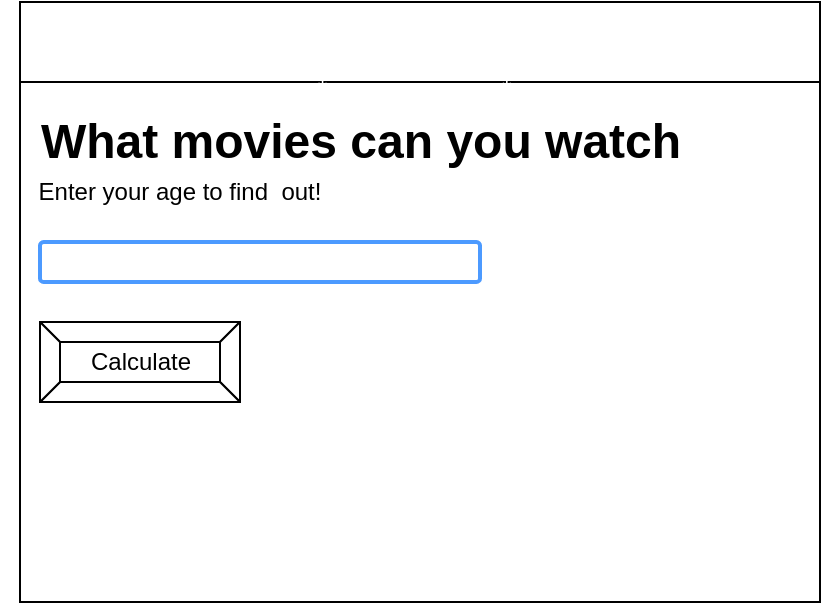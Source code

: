 <mxfile>
    <diagram id="pIaEtrtLPv3HG8r1JEND" name="Page-1">
        <mxGraphModel dx="520" dy="429" grid="1" gridSize="10" guides="1" tooltips="1" connect="1" arrows="1" fold="1" page="1" pageScale="1" pageWidth="850" pageHeight="1100" math="0" shadow="0">
            <root>
                <mxCell id="0"/>
                <mxCell id="1" parent="0"/>
                <mxCell id="2" value="" style="rounded=0;whiteSpace=wrap;html=1;" parent="1" vertex="1">
                    <mxGeometry x="80" y="80" width="400" height="300" as="geometry"/>
                </mxCell>
                <mxCell id="3" value="&lt;span style=&quot;color: rgb(255 , 255 , 255) ; font-family: &amp;#34;roboto&amp;#34; , &amp;#34;helvetica&amp;#34; , &amp;#34;arial&amp;#34; , sans-serif ; font-size: 20px ; letter-spacing: 0.4px&quot;&gt;‿︵‿︵‿︵ʚ˚̣̣̣͙ɞ・❉・ ʚ˚̣̣̣͙ɞ‿︵‿︵‿︵&lt;/span&gt;" style="rounded=0;whiteSpace=wrap;html=1;" parent="1" vertex="1">
                    <mxGeometry x="80" y="80" width="400" height="40" as="geometry"/>
                </mxCell>
                <mxCell id="6" value="Calculate" style="labelPosition=center;verticalLabelPosition=middle;align=center;html=1;shape=mxgraph.basic.button;dx=10;" parent="1" vertex="1">
                    <mxGeometry x="90" y="240" width="100" height="40" as="geometry"/>
                </mxCell>
                <mxCell id="7" value="Enter your age to find&amp;nbsp; out!" style="text;html=1;strokeColor=none;fillColor=none;align=center;verticalAlign=middle;whiteSpace=wrap;rounded=0;labelBackgroundColor=none;" vertex="1" parent="1">
                    <mxGeometry x="70" y="160" width="180" height="30" as="geometry"/>
                </mxCell>
                <mxCell id="9" value="What movies can you watch" style="text;strokeColor=none;fillColor=none;html=1;fontSize=24;fontStyle=1;verticalAlign=middle;align=center;labelBackgroundColor=none;" vertex="1" parent="1">
                    <mxGeometry x="200" y="130" width="100" height="40" as="geometry"/>
                </mxCell>
                <mxCell id="11" value="" style="rounded=1;arcSize=9;align=left;spacingLeft=5;strokeColor=#4C9AFF;html=1;strokeWidth=2;fontSize=12;labelBackgroundColor=none;" vertex="1" parent="1">
                    <mxGeometry x="90" y="200" width="220" height="20" as="geometry"/>
                </mxCell>
            </root>
        </mxGraphModel>
    </diagram>
    <diagram name="Copy of Page-1" id="dd7oifT3Mo3ZGfb3xt-A">
        <mxGraphModel dx="520" dy="429" grid="1" gridSize="10" guides="1" tooltips="1" connect="1" arrows="1" fold="1" page="1" pageScale="1" pageWidth="850" pageHeight="1100" math="0" shadow="0">
            <root>
                <mxCell id="z6tEMuIWtKriY2I3YVXZ-0"/>
                <mxCell id="z6tEMuIWtKriY2I3YVXZ-1" parent="z6tEMuIWtKriY2I3YVXZ-0"/>
                <mxCell id="z6tEMuIWtKriY2I3YVXZ-2" value="" style="rounded=0;whiteSpace=wrap;html=1;" vertex="1" parent="z6tEMuIWtKriY2I3YVXZ-1">
                    <mxGeometry x="80" y="80" width="400" height="300" as="geometry"/>
                </mxCell>
                <mxCell id="z6tEMuIWtKriY2I3YVXZ-3" value="&lt;span style=&quot;color: rgb(255 , 255 , 255) ; font-family: &amp;#34;roboto&amp;#34; , &amp;#34;helvetica&amp;#34; , &amp;#34;arial&amp;#34; , sans-serif ; font-size: 20px ; letter-spacing: 0.4px&quot;&gt;‿︵‿︵‿︵ʚ˚̣̣̣͙ɞ・❉・ ʚ˚̣̣̣͙ɞ‿︵‿︵‿︵&lt;/span&gt;" style="rounded=0;whiteSpace=wrap;html=1;" vertex="1" parent="z6tEMuIWtKriY2I3YVXZ-1">
                    <mxGeometry x="80" y="80" width="400" height="40" as="geometry"/>
                </mxCell>
                <mxCell id="z6tEMuIWtKriY2I3YVXZ-4" value="Calculate" style="labelPosition=center;verticalLabelPosition=middle;align=center;html=1;shape=mxgraph.basic.button;dx=10;" vertex="1" parent="z6tEMuIWtKriY2I3YVXZ-1">
                    <mxGeometry x="90" y="240" width="100" height="40" as="geometry"/>
                </mxCell>
                <mxCell id="z6tEMuIWtKriY2I3YVXZ-5" value="Enter your age to find&amp;nbsp; out!" style="text;html=1;strokeColor=none;fillColor=none;align=center;verticalAlign=middle;whiteSpace=wrap;rounded=0;labelBackgroundColor=none;" vertex="1" parent="z6tEMuIWtKriY2I3YVXZ-1">
                    <mxGeometry x="70" y="160" width="180" height="30" as="geometry"/>
                </mxCell>
                <mxCell id="z6tEMuIWtKriY2I3YVXZ-6" value="What movies can you watch" style="text;strokeColor=none;fillColor=none;html=1;fontSize=24;fontStyle=1;verticalAlign=middle;align=center;labelBackgroundColor=none;" vertex="1" parent="z6tEMuIWtKriY2I3YVXZ-1">
                    <mxGeometry x="200" y="130" width="100" height="40" as="geometry"/>
                </mxCell>
                <mxCell id="z6tEMuIWtKriY2I3YVXZ-7" value="12" style="rounded=1;arcSize=9;align=left;spacingLeft=5;strokeColor=#4C9AFF;html=1;strokeWidth=2;fontSize=12;labelBackgroundColor=none;" vertex="1" parent="z6tEMuIWtKriY2I3YVXZ-1">
                    <mxGeometry x="90" y="200" width="220" height="20" as="geometry"/>
                </mxCell>
                <mxCell id="z6tEMuIWtKriY2I3YVXZ-8" value="You can watch G rated movies!" style="text;html=1;strokeColor=none;fillColor=none;align=center;verticalAlign=middle;whiteSpace=wrap;rounded=0;labelBackgroundColor=none;" vertex="1" parent="z6tEMuIWtKriY2I3YVXZ-1">
                    <mxGeometry x="80" y="290" width="170" height="30" as="geometry"/>
                </mxCell>
            </root>
        </mxGraphModel>
    </diagram>
    <diagram name="Copy of Copy of Page-1" id="NlA-M6RSzlqAoNbAf65C">
        <mxGraphModel dx="520" dy="429" grid="1" gridSize="10" guides="1" tooltips="1" connect="1" arrows="1" fold="1" page="1" pageScale="1" pageWidth="850" pageHeight="1100" math="0" shadow="0">
            <root>
                <mxCell id="HGma9yQWsrMndZcZpiIx-0"/>
                <mxCell id="HGma9yQWsrMndZcZpiIx-1" parent="HGma9yQWsrMndZcZpiIx-0"/>
                <mxCell id="HGma9yQWsrMndZcZpiIx-2" value="" style="rounded=0;whiteSpace=wrap;html=1;" vertex="1" parent="HGma9yQWsrMndZcZpiIx-1">
                    <mxGeometry x="80" y="80" width="400" height="300" as="geometry"/>
                </mxCell>
                <mxCell id="HGma9yQWsrMndZcZpiIx-3" value="&lt;span style=&quot;color: rgb(255 , 255 , 255) ; font-family: &amp;#34;roboto&amp;#34; , &amp;#34;helvetica&amp;#34; , &amp;#34;arial&amp;#34; , sans-serif ; font-size: 20px ; letter-spacing: 0.4px&quot;&gt;‿︵‿︵‿︵ʚ˚̣̣̣͙ɞ・❉・ ʚ˚̣̣̣͙ɞ‿︵‿︵‿︵&lt;/span&gt;" style="rounded=0;whiteSpace=wrap;html=1;" vertex="1" parent="HGma9yQWsrMndZcZpiIx-1">
                    <mxGeometry x="80" y="80" width="400" height="40" as="geometry"/>
                </mxCell>
                <mxCell id="HGma9yQWsrMndZcZpiIx-4" value="Calculate" style="labelPosition=center;verticalLabelPosition=middle;align=center;html=1;shape=mxgraph.basic.button;dx=10;" vertex="1" parent="HGma9yQWsrMndZcZpiIx-1">
                    <mxGeometry x="90" y="240" width="100" height="40" as="geometry"/>
                </mxCell>
                <mxCell id="HGma9yQWsrMndZcZpiIx-5" value="Enter your age to find&amp;nbsp; out!" style="text;html=1;strokeColor=none;fillColor=none;align=center;verticalAlign=middle;whiteSpace=wrap;rounded=0;labelBackgroundColor=none;" vertex="1" parent="HGma9yQWsrMndZcZpiIx-1">
                    <mxGeometry x="70" y="160" width="180" height="30" as="geometry"/>
                </mxCell>
                <mxCell id="HGma9yQWsrMndZcZpiIx-6" value="What movies can you watch" style="text;strokeColor=none;fillColor=none;html=1;fontSize=24;fontStyle=1;verticalAlign=middle;align=center;labelBackgroundColor=none;" vertex="1" parent="HGma9yQWsrMndZcZpiIx-1">
                    <mxGeometry x="200" y="130" width="100" height="40" as="geometry"/>
                </mxCell>
                <mxCell id="HGma9yQWsrMndZcZpiIx-7" value="13" style="rounded=1;arcSize=9;align=left;spacingLeft=5;strokeColor=#4C9AFF;html=1;strokeWidth=2;fontSize=12;labelBackgroundColor=none;" vertex="1" parent="HGma9yQWsrMndZcZpiIx-1">
                    <mxGeometry x="90" y="200" width="220" height="20" as="geometry"/>
                </mxCell>
                <mxCell id="HGma9yQWsrMndZcZpiIx-8" value="You can watch G and PG rated movies!" style="text;html=1;strokeColor=none;fillColor=none;align=center;verticalAlign=middle;whiteSpace=wrap;rounded=0;labelBackgroundColor=none;" vertex="1" parent="HGma9yQWsrMndZcZpiIx-1">
                    <mxGeometry x="80" y="290" width="220" height="30" as="geometry"/>
                </mxCell>
            </root>
        </mxGraphModel>
    </diagram>
    <diagram name="Copy of Copy of Copy of Page-1" id="YE88N3Rnp0F7cSv-j2xW">
        <mxGraphModel dx="520" dy="429" grid="1" gridSize="10" guides="1" tooltips="1" connect="1" arrows="1" fold="1" page="1" pageScale="1" pageWidth="850" pageHeight="1100" math="0" shadow="0">
            <root>
                <mxCell id="MZ9mPeRdr4ArJhmWgFYx-0"/>
                <mxCell id="MZ9mPeRdr4ArJhmWgFYx-1" parent="MZ9mPeRdr4ArJhmWgFYx-0"/>
                <mxCell id="MZ9mPeRdr4ArJhmWgFYx-2" value="" style="rounded=0;whiteSpace=wrap;html=1;" vertex="1" parent="MZ9mPeRdr4ArJhmWgFYx-1">
                    <mxGeometry x="80" y="80" width="400" height="300" as="geometry"/>
                </mxCell>
                <mxCell id="MZ9mPeRdr4ArJhmWgFYx-3" value="&lt;span style=&quot;color: rgb(255 , 255 , 255) ; font-family: &amp;#34;roboto&amp;#34; , &amp;#34;helvetica&amp;#34; , &amp;#34;arial&amp;#34; , sans-serif ; font-size: 20px ; letter-spacing: 0.4px&quot;&gt;‿︵‿︵‿︵ʚ˚̣̣̣͙ɞ・❉・ ʚ˚̣̣̣͙ɞ‿︵‿︵‿︵&lt;/span&gt;" style="rounded=0;whiteSpace=wrap;html=1;" vertex="1" parent="MZ9mPeRdr4ArJhmWgFYx-1">
                    <mxGeometry x="80" y="80" width="400" height="40" as="geometry"/>
                </mxCell>
                <mxCell id="MZ9mPeRdr4ArJhmWgFYx-4" value="Calculate" style="labelPosition=center;verticalLabelPosition=middle;align=center;html=1;shape=mxgraph.basic.button;dx=10;" vertex="1" parent="MZ9mPeRdr4ArJhmWgFYx-1">
                    <mxGeometry x="90" y="240" width="100" height="40" as="geometry"/>
                </mxCell>
                <mxCell id="MZ9mPeRdr4ArJhmWgFYx-5" value="Enter your age to find&amp;nbsp; out!" style="text;html=1;strokeColor=none;fillColor=none;align=center;verticalAlign=middle;whiteSpace=wrap;rounded=0;labelBackgroundColor=none;" vertex="1" parent="MZ9mPeRdr4ArJhmWgFYx-1">
                    <mxGeometry x="70" y="160" width="180" height="30" as="geometry"/>
                </mxCell>
                <mxCell id="MZ9mPeRdr4ArJhmWgFYx-6" value="What movies can you watch" style="text;strokeColor=none;fillColor=none;html=1;fontSize=24;fontStyle=1;verticalAlign=middle;align=center;labelBackgroundColor=none;" vertex="1" parent="MZ9mPeRdr4ArJhmWgFYx-1">
                    <mxGeometry x="200" y="130" width="100" height="40" as="geometry"/>
                </mxCell>
                <mxCell id="MZ9mPeRdr4ArJhmWgFYx-7" value="17" style="rounded=1;arcSize=9;align=left;spacingLeft=5;strokeColor=#4C9AFF;html=1;strokeWidth=2;fontSize=12;labelBackgroundColor=none;" vertex="1" parent="MZ9mPeRdr4ArJhmWgFYx-1">
                    <mxGeometry x="90" y="200" width="220" height="20" as="geometry"/>
                </mxCell>
                <mxCell id="MZ9mPeRdr4ArJhmWgFYx-8" value="You can watch G, PG and R rated movies!" style="text;html=1;strokeColor=none;fillColor=none;align=center;verticalAlign=middle;whiteSpace=wrap;rounded=0;labelBackgroundColor=none;" vertex="1" parent="MZ9mPeRdr4ArJhmWgFYx-1">
                    <mxGeometry x="80" y="290" width="230" height="30" as="geometry"/>
                </mxCell>
            </root>
        </mxGraphModel>
    </diagram>
</mxfile>